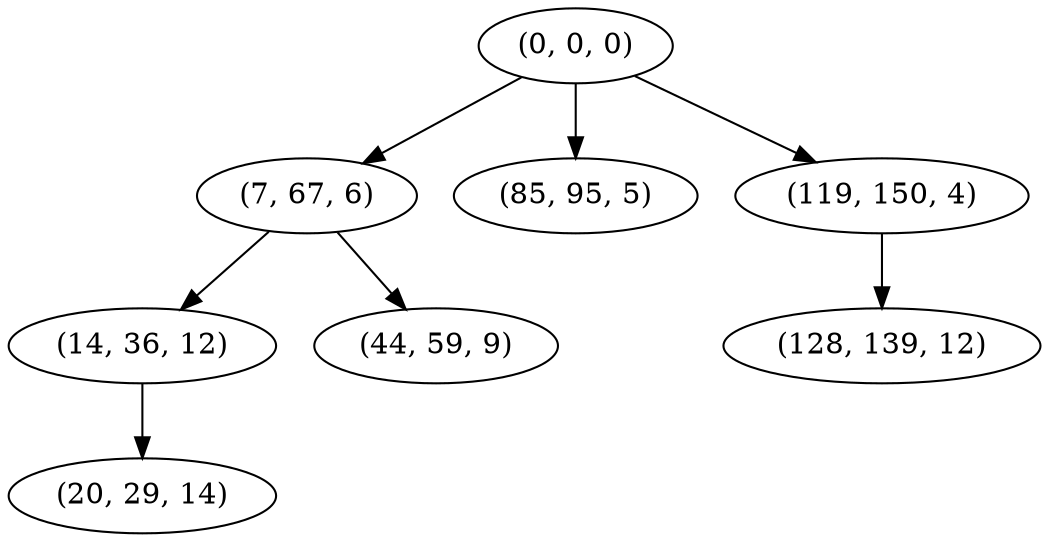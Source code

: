 digraph tree {
    "(0, 0, 0)";
    "(7, 67, 6)";
    "(14, 36, 12)";
    "(20, 29, 14)";
    "(44, 59, 9)";
    "(85, 95, 5)";
    "(119, 150, 4)";
    "(128, 139, 12)";
    "(0, 0, 0)" -> "(7, 67, 6)";
    "(0, 0, 0)" -> "(85, 95, 5)";
    "(0, 0, 0)" -> "(119, 150, 4)";
    "(7, 67, 6)" -> "(14, 36, 12)";
    "(7, 67, 6)" -> "(44, 59, 9)";
    "(14, 36, 12)" -> "(20, 29, 14)";
    "(119, 150, 4)" -> "(128, 139, 12)";
}
